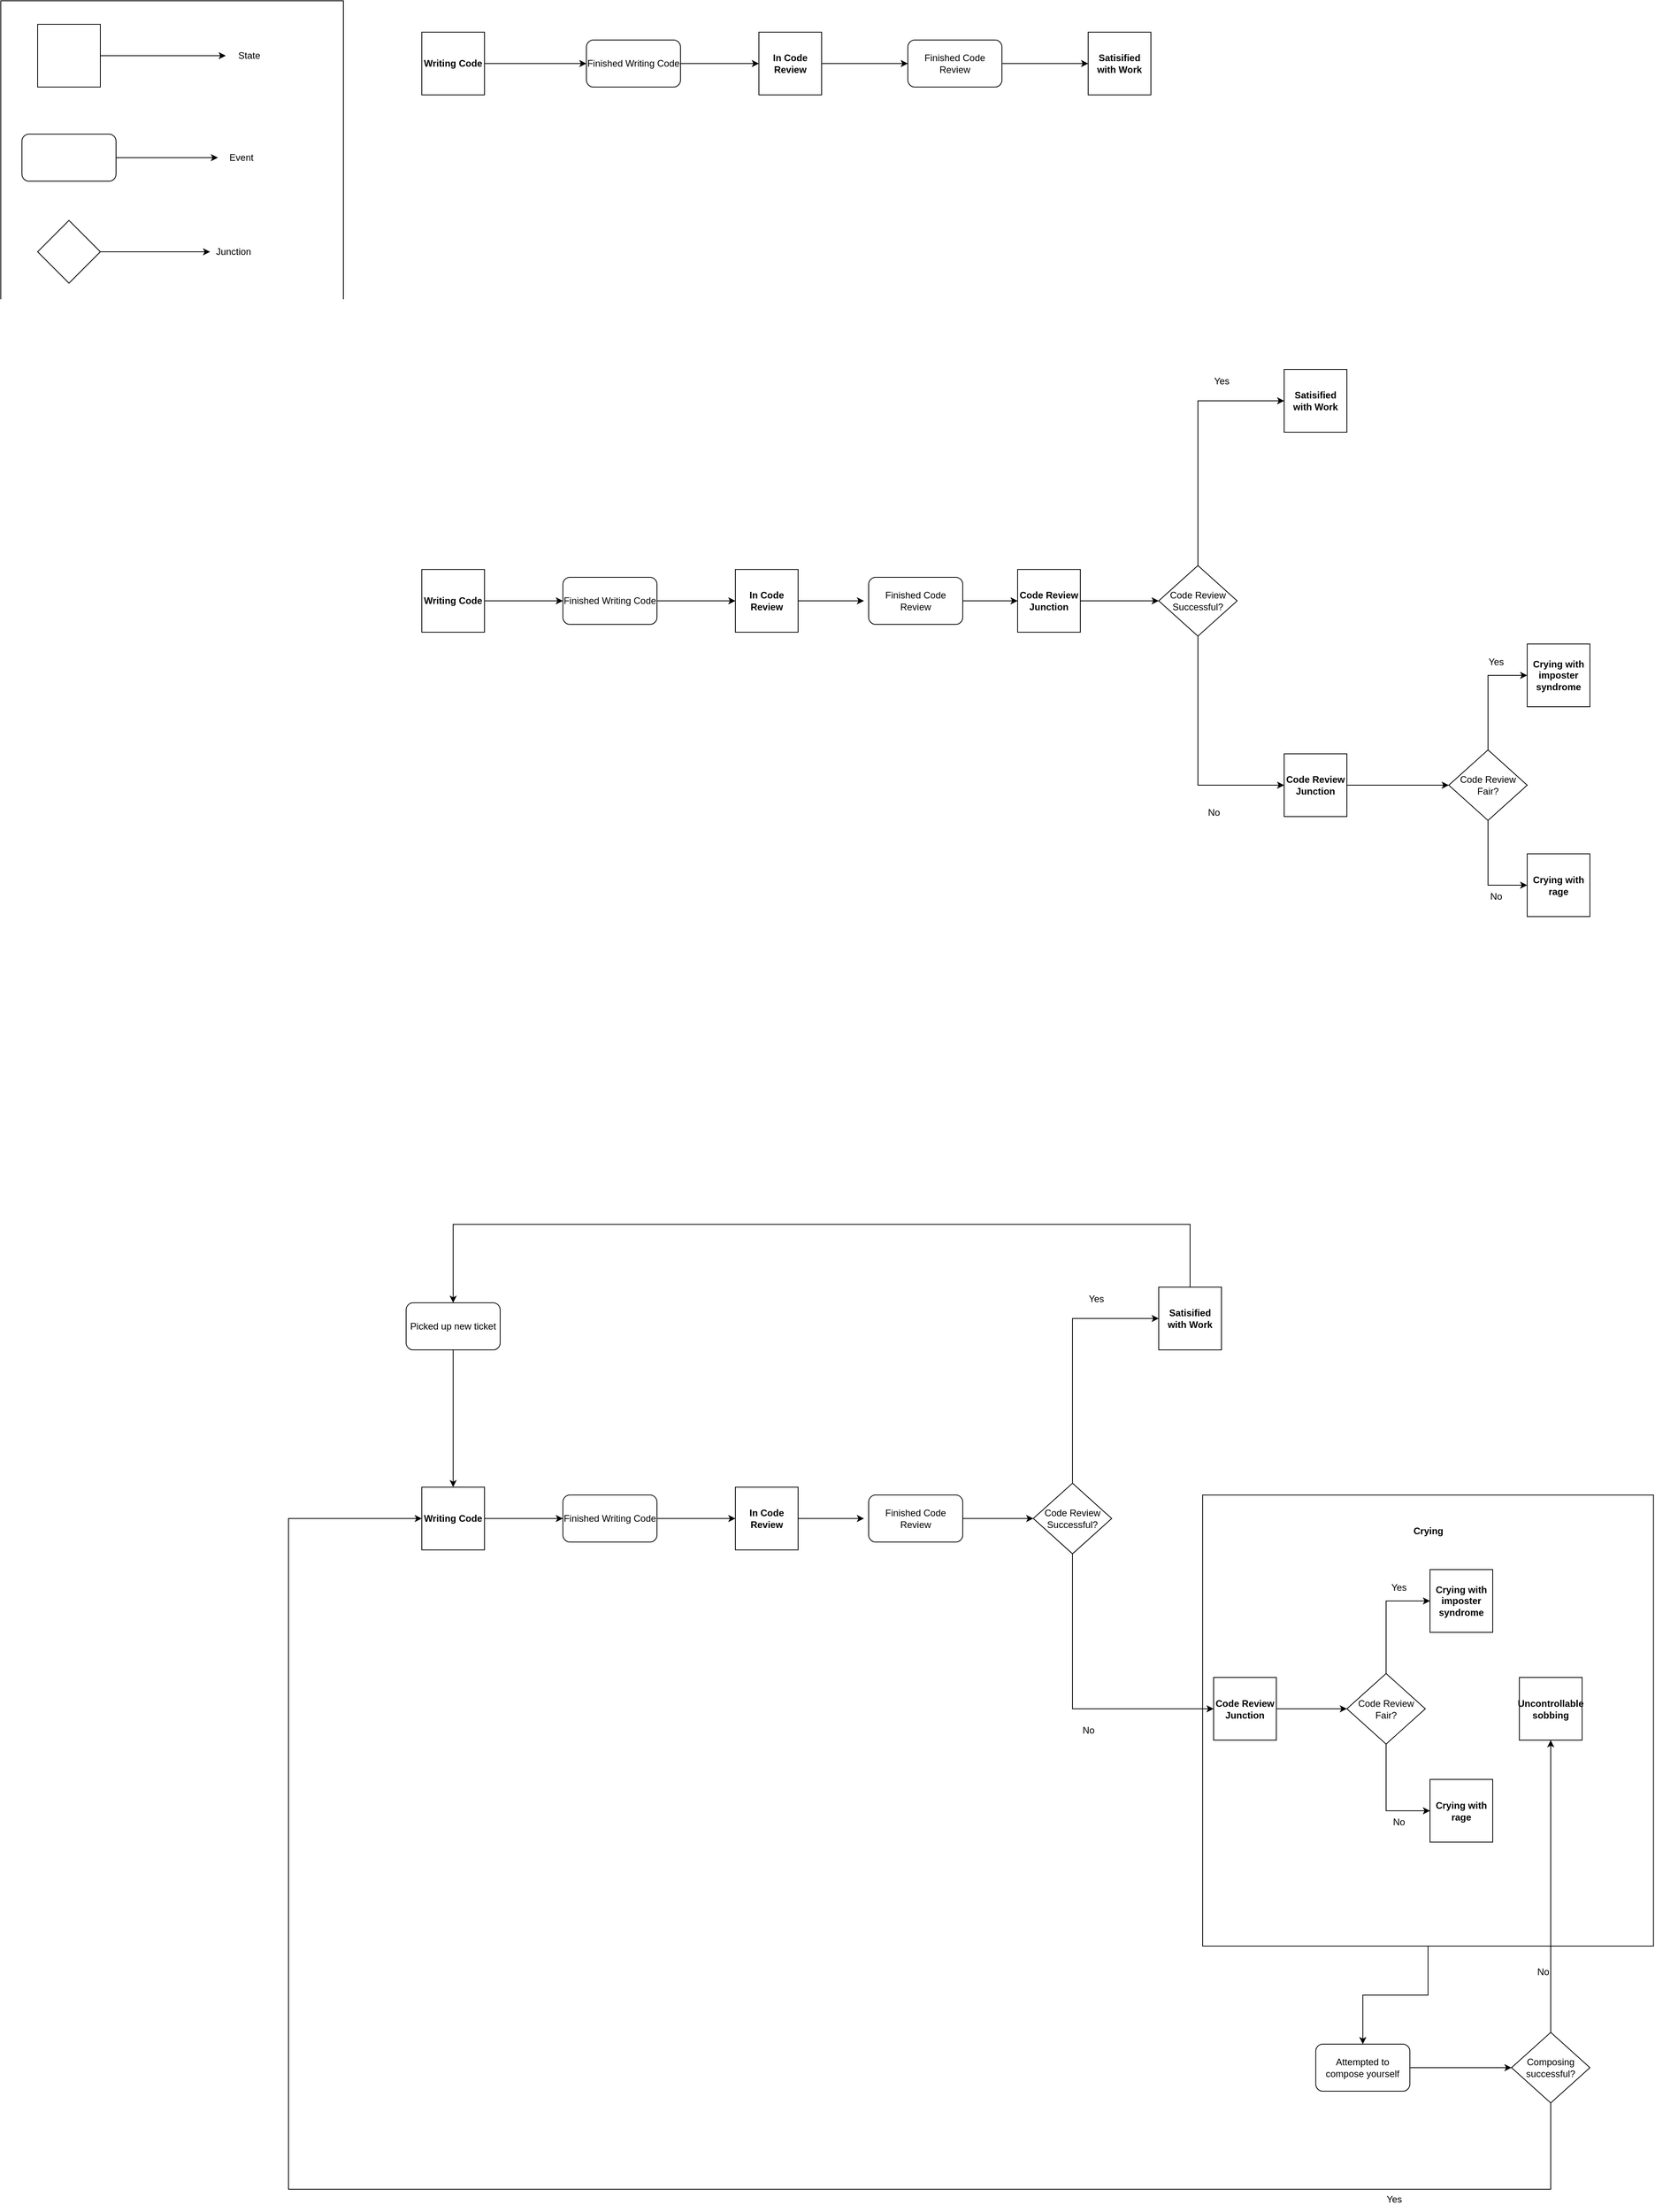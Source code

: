 <mxfile version="26.0.4">
  <diagram name="Page-1" id="OuMtxg74HjVi-x-dxH5C">
    <mxGraphModel dx="2405" dy="871" grid="1" gridSize="10" guides="1" tooltips="1" connect="1" arrows="1" fold="1" page="1" pageScale="1" pageWidth="827" pageHeight="1169" math="0" shadow="0">
      <root>
        <mxCell id="0" />
        <mxCell id="1" parent="0" />
        <mxCell id="ACHTH9EjudBSf4j1NXEr-1" style="edgeStyle=orthogonalEdgeStyle;rounded=0;orthogonalLoop=1;jettySize=auto;html=1;" edge="1" parent="1" source="xmKtAeigKxc1TSvzVXQp-23" target="xmKtAeigKxc1TSvzVXQp-29">
          <mxGeometry relative="1" as="geometry" />
        </mxCell>
        <mxCell id="xmKtAeigKxc1TSvzVXQp-23" value="" style="whiteSpace=wrap;html=1;aspect=fixed;" parent="1" vertex="1">
          <mxGeometry x="706" y="1904.92" width="575.08" height="575.08" as="geometry" />
        </mxCell>
        <mxCell id="gVkeO_0IxKsSzu1mOyWm-80" style="edgeStyle=orthogonalEdgeStyle;rounded=0;orthogonalLoop=1;jettySize=auto;html=1;" parent="1" source="gVkeO_0IxKsSzu1mOyWm-50" target="gVkeO_0IxKsSzu1mOyWm-78" edge="1">
          <mxGeometry relative="1" as="geometry" />
        </mxCell>
        <mxCell id="gVkeO_0IxKsSzu1mOyWm-50" value="&lt;b&gt;Writing Code&lt;/b&gt;" style="whiteSpace=wrap;html=1;aspect=fixed;" parent="1" vertex="1">
          <mxGeometry x="-290" y="725" width="80" height="80" as="geometry" />
        </mxCell>
        <mxCell id="gVkeO_0IxKsSzu1mOyWm-64" style="edgeStyle=orthogonalEdgeStyle;rounded=0;orthogonalLoop=1;jettySize=auto;html=1;" parent="1" source="gVkeO_0IxKsSzu1mOyWm-61" target="gVkeO_0IxKsSzu1mOyWm-63" edge="1">
          <mxGeometry relative="1" as="geometry" />
        </mxCell>
        <mxCell id="gVkeO_0IxKsSzu1mOyWm-61" value="&lt;b&gt;Writing Code&lt;/b&gt;" style="whiteSpace=wrap;html=1;aspect=fixed;" parent="1" vertex="1">
          <mxGeometry x="-290" y="40" width="80" height="80" as="geometry" />
        </mxCell>
        <mxCell id="gVkeO_0IxKsSzu1mOyWm-68" style="edgeStyle=orthogonalEdgeStyle;rounded=0;orthogonalLoop=1;jettySize=auto;html=1;entryX=0;entryY=0.5;entryDx=0;entryDy=0;" parent="1" source="gVkeO_0IxKsSzu1mOyWm-63" target="gVkeO_0IxKsSzu1mOyWm-67" edge="1">
          <mxGeometry relative="1" as="geometry" />
        </mxCell>
        <mxCell id="gVkeO_0IxKsSzu1mOyWm-63" value="Finished Writing Code" style="rounded=1;whiteSpace=wrap;html=1;" parent="1" vertex="1">
          <mxGeometry x="-80" y="50" width="120" height="60" as="geometry" />
        </mxCell>
        <mxCell id="gVkeO_0IxKsSzu1mOyWm-70" style="edgeStyle=orthogonalEdgeStyle;rounded=0;orthogonalLoop=1;jettySize=auto;html=1;" parent="1" source="gVkeO_0IxKsSzu1mOyWm-67" edge="1">
          <mxGeometry relative="1" as="geometry">
            <mxPoint x="330" y="80" as="targetPoint" />
          </mxGeometry>
        </mxCell>
        <mxCell id="gVkeO_0IxKsSzu1mOyWm-67" value="&lt;b&gt;In Code Review&lt;/b&gt;" style="whiteSpace=wrap;html=1;aspect=fixed;" parent="1" vertex="1">
          <mxGeometry x="140" y="40" width="80" height="80" as="geometry" />
        </mxCell>
        <mxCell id="gVkeO_0IxKsSzu1mOyWm-72" style="edgeStyle=orthogonalEdgeStyle;rounded=0;orthogonalLoop=1;jettySize=auto;html=1;entryX=0;entryY=0.5;entryDx=0;entryDy=0;" parent="1" source="gVkeO_0IxKsSzu1mOyWm-71" target="gVkeO_0IxKsSzu1mOyWm-73" edge="1">
          <mxGeometry relative="1" as="geometry">
            <mxPoint x="560" y="80" as="targetPoint" />
          </mxGeometry>
        </mxCell>
        <mxCell id="gVkeO_0IxKsSzu1mOyWm-71" value="Finished Code Review" style="rounded=1;whiteSpace=wrap;html=1;" parent="1" vertex="1">
          <mxGeometry x="330" y="50" width="120" height="60" as="geometry" />
        </mxCell>
        <mxCell id="gVkeO_0IxKsSzu1mOyWm-73" value="&lt;b&gt;Satisified with Work&lt;/b&gt;" style="whiteSpace=wrap;html=1;aspect=fixed;" parent="1" vertex="1">
          <mxGeometry x="560" y="40" width="80" height="80" as="geometry" />
        </mxCell>
        <mxCell id="gVkeO_0IxKsSzu1mOyWm-77" style="edgeStyle=orthogonalEdgeStyle;rounded=0;orthogonalLoop=1;jettySize=auto;html=1;entryX=0;entryY=0.5;entryDx=0;entryDy=0;" parent="1" source="gVkeO_0IxKsSzu1mOyWm-78" target="gVkeO_0IxKsSzu1mOyWm-79" edge="1">
          <mxGeometry relative="1" as="geometry" />
        </mxCell>
        <mxCell id="gVkeO_0IxKsSzu1mOyWm-78" value="Finished Writing Code" style="rounded=1;whiteSpace=wrap;html=1;" parent="1" vertex="1">
          <mxGeometry x="-110" y="735" width="120" height="60" as="geometry" />
        </mxCell>
        <mxCell id="gVkeO_0IxKsSzu1mOyWm-79" value="&lt;b&gt;In Code Review&lt;/b&gt;" style="whiteSpace=wrap;html=1;aspect=fixed;" parent="1" vertex="1">
          <mxGeometry x="110" y="725" width="80" height="80" as="geometry" />
        </mxCell>
        <mxCell id="gVkeO_0IxKsSzu1mOyWm-89" style="edgeStyle=orthogonalEdgeStyle;rounded=0;orthogonalLoop=1;jettySize=auto;html=1;entryX=0;entryY=0.5;entryDx=0;entryDy=0;exitX=0.5;exitY=0;exitDx=0;exitDy=0;" parent="1" source="gVkeO_0IxKsSzu1mOyWm-81" target="gVkeO_0IxKsSzu1mOyWm-85" edge="1">
          <mxGeometry relative="1" as="geometry" />
        </mxCell>
        <mxCell id="gVkeO_0IxKsSzu1mOyWm-90" style="edgeStyle=orthogonalEdgeStyle;rounded=0;orthogonalLoop=1;jettySize=auto;html=1;entryX=0;entryY=0.5;entryDx=0;entryDy=0;exitX=0.5;exitY=1;exitDx=0;exitDy=0;" parent="1" source="gVkeO_0IxKsSzu1mOyWm-81" target="_tHCzICTnpLp-yMGqVA8-5" edge="1">
          <mxGeometry relative="1" as="geometry">
            <mxPoint x="764" y="1017.5" as="targetPoint" />
          </mxGeometry>
        </mxCell>
        <mxCell id="gVkeO_0IxKsSzu1mOyWm-81" value="Code Review Successful?" style="rhombus;whiteSpace=wrap;html=1;" parent="1" vertex="1">
          <mxGeometry x="650" y="720" width="100" height="90" as="geometry" />
        </mxCell>
        <mxCell id="gVkeO_0IxKsSzu1mOyWm-88" style="edgeStyle=orthogonalEdgeStyle;rounded=0;orthogonalLoop=1;jettySize=auto;html=1;entryX=0;entryY=0.5;entryDx=0;entryDy=0;" parent="1" source="gVkeO_0IxKsSzu1mOyWm-84" target="_tHCzICTnpLp-yMGqVA8-1" edge="1">
          <mxGeometry relative="1" as="geometry" />
        </mxCell>
        <mxCell id="gVkeO_0IxKsSzu1mOyWm-84" value="Finished Code Review" style="rounded=1;whiteSpace=wrap;html=1;" parent="1" vertex="1">
          <mxGeometry x="280" y="735" width="120" height="60" as="geometry" />
        </mxCell>
        <mxCell id="gVkeO_0IxKsSzu1mOyWm-85" value="&lt;b&gt;Satisified with Work&lt;/b&gt;" style="whiteSpace=wrap;html=1;aspect=fixed;" parent="1" vertex="1">
          <mxGeometry x="810" y="470" width="80" height="80" as="geometry" />
        </mxCell>
        <mxCell id="gVkeO_0IxKsSzu1mOyWm-86" style="edgeStyle=orthogonalEdgeStyle;rounded=0;orthogonalLoop=1;jettySize=auto;html=1;entryX=-0.05;entryY=0.5;entryDx=0;entryDy=0;entryPerimeter=0;" parent="1" source="gVkeO_0IxKsSzu1mOyWm-79" target="gVkeO_0IxKsSzu1mOyWm-84" edge="1">
          <mxGeometry relative="1" as="geometry" />
        </mxCell>
        <mxCell id="gVkeO_0IxKsSzu1mOyWm-96" style="edgeStyle=orthogonalEdgeStyle;rounded=0;orthogonalLoop=1;jettySize=auto;html=1;entryX=0;entryY=0.5;entryDx=0;entryDy=0;exitX=0.5;exitY=0;exitDx=0;exitDy=0;" parent="1" source="gVkeO_0IxKsSzu1mOyWm-94" target="gVkeO_0IxKsSzu1mOyWm-95" edge="1">
          <mxGeometry relative="1" as="geometry" />
        </mxCell>
        <mxCell id="gVkeO_0IxKsSzu1mOyWm-102" style="edgeStyle=orthogonalEdgeStyle;rounded=0;orthogonalLoop=1;jettySize=auto;html=1;entryX=0;entryY=0.5;entryDx=0;entryDy=0;exitX=0.5;exitY=1;exitDx=0;exitDy=0;" parent="1" source="gVkeO_0IxKsSzu1mOyWm-94" target="gVkeO_0IxKsSzu1mOyWm-100" edge="1">
          <mxGeometry relative="1" as="geometry" />
        </mxCell>
        <mxCell id="gVkeO_0IxKsSzu1mOyWm-94" value="Code Review Fair?" style="rhombus;whiteSpace=wrap;html=1;" parent="1" vertex="1">
          <mxGeometry x="1020" y="955" width="100" height="90" as="geometry" />
        </mxCell>
        <mxCell id="gVkeO_0IxKsSzu1mOyWm-95" value="&lt;b&gt;Crying with imposter syndrome&lt;/b&gt;" style="whiteSpace=wrap;html=1;aspect=fixed;" parent="1" vertex="1">
          <mxGeometry x="1120" y="820" width="80" height="80" as="geometry" />
        </mxCell>
        <mxCell id="gVkeO_0IxKsSzu1mOyWm-97" value="Yes" style="text;html=1;align=center;verticalAlign=middle;resizable=0;points=[];autosize=1;strokeColor=none;fillColor=none;" parent="1" vertex="1">
          <mxGeometry x="710" y="470" width="40" height="30" as="geometry" />
        </mxCell>
        <mxCell id="gVkeO_0IxKsSzu1mOyWm-98" value="No" style="text;html=1;align=center;verticalAlign=middle;resizable=0;points=[];autosize=1;strokeColor=none;fillColor=none;" parent="1" vertex="1">
          <mxGeometry x="700" y="1020" width="40" height="30" as="geometry" />
        </mxCell>
        <mxCell id="gVkeO_0IxKsSzu1mOyWm-99" value="Yes" style="text;html=1;align=center;verticalAlign=middle;resizable=0;points=[];autosize=1;strokeColor=none;fillColor=none;" parent="1" vertex="1">
          <mxGeometry x="1060" y="827.5" width="40" height="30" as="geometry" />
        </mxCell>
        <mxCell id="gVkeO_0IxKsSzu1mOyWm-100" value="&lt;b&gt;Crying with rage&lt;/b&gt;" style="whiteSpace=wrap;html=1;aspect=fixed;" parent="1" vertex="1">
          <mxGeometry x="1120" y="1087.5" width="80" height="80" as="geometry" />
        </mxCell>
        <mxCell id="gVkeO_0IxKsSzu1mOyWm-103" value="No" style="text;html=1;align=center;verticalAlign=middle;resizable=0;points=[];autosize=1;strokeColor=none;fillColor=none;" parent="1" vertex="1">
          <mxGeometry x="1060" y="1126.5" width="40" height="30" as="geometry" />
        </mxCell>
        <mxCell id="xmKtAeigKxc1TSvzVXQp-2" style="edgeStyle=orthogonalEdgeStyle;rounded=0;orthogonalLoop=1;jettySize=auto;html=1;" parent="1" source="xmKtAeigKxc1TSvzVXQp-3" target="xmKtAeigKxc1TSvzVXQp-5" edge="1">
          <mxGeometry relative="1" as="geometry" />
        </mxCell>
        <mxCell id="xmKtAeigKxc1TSvzVXQp-3" value="&lt;b&gt;Writing Code&lt;/b&gt;" style="whiteSpace=wrap;html=1;aspect=fixed;" parent="1" vertex="1">
          <mxGeometry x="-290" y="1894.92" width="80" height="80" as="geometry" />
        </mxCell>
        <mxCell id="xmKtAeigKxc1TSvzVXQp-4" style="edgeStyle=orthogonalEdgeStyle;rounded=0;orthogonalLoop=1;jettySize=auto;html=1;entryX=0;entryY=0.5;entryDx=0;entryDy=0;" parent="1" source="xmKtAeigKxc1TSvzVXQp-5" target="xmKtAeigKxc1TSvzVXQp-6" edge="1">
          <mxGeometry relative="1" as="geometry" />
        </mxCell>
        <mxCell id="xmKtAeigKxc1TSvzVXQp-5" value="Finished Writing Code" style="rounded=1;whiteSpace=wrap;html=1;" parent="1" vertex="1">
          <mxGeometry x="-110" y="1904.92" width="120" height="60" as="geometry" />
        </mxCell>
        <mxCell id="xmKtAeigKxc1TSvzVXQp-6" value="&lt;b&gt;In Code Review&lt;/b&gt;" style="whiteSpace=wrap;html=1;aspect=fixed;" parent="1" vertex="1">
          <mxGeometry x="110" y="1894.92" width="80" height="80" as="geometry" />
        </mxCell>
        <mxCell id="xmKtAeigKxc1TSvzVXQp-7" style="edgeStyle=orthogonalEdgeStyle;rounded=0;orthogonalLoop=1;jettySize=auto;html=1;entryX=0;entryY=0.5;entryDx=0;entryDy=0;exitX=0.5;exitY=0;exitDx=0;exitDy=0;" parent="1" source="xmKtAeigKxc1TSvzVXQp-9" target="xmKtAeigKxc1TSvzVXQp-12" edge="1">
          <mxGeometry relative="1" as="geometry" />
        </mxCell>
        <mxCell id="xmKtAeigKxc1TSvzVXQp-8" style="edgeStyle=orthogonalEdgeStyle;rounded=0;orthogonalLoop=1;jettySize=auto;html=1;entryX=0;entryY=0.5;entryDx=0;entryDy=0;exitX=0.5;exitY=1;exitDx=0;exitDy=0;" parent="1" source="xmKtAeigKxc1TSvzVXQp-9" target="_tHCzICTnpLp-yMGqVA8-3" edge="1">
          <mxGeometry relative="1" as="geometry">
            <mxPoint x="604" y="2187.42" as="targetPoint" />
          </mxGeometry>
        </mxCell>
        <mxCell id="xmKtAeigKxc1TSvzVXQp-9" value="Code Review Successful?" style="rhombus;whiteSpace=wrap;html=1;" parent="1" vertex="1">
          <mxGeometry x="490" y="1889.92" width="100" height="90" as="geometry" />
        </mxCell>
        <mxCell id="xmKtAeigKxc1TSvzVXQp-10" style="edgeStyle=orthogonalEdgeStyle;rounded=0;orthogonalLoop=1;jettySize=auto;html=1;entryX=0;entryY=0.5;entryDx=0;entryDy=0;" parent="1" source="xmKtAeigKxc1TSvzVXQp-11" target="xmKtAeigKxc1TSvzVXQp-9" edge="1">
          <mxGeometry relative="1" as="geometry" />
        </mxCell>
        <mxCell id="xmKtAeigKxc1TSvzVXQp-11" value="Finished Code Review" style="rounded=1;whiteSpace=wrap;html=1;" parent="1" vertex="1">
          <mxGeometry x="280" y="1904.92" width="120" height="60" as="geometry" />
        </mxCell>
        <mxCell id="xmKtAeigKxc1TSvzVXQp-26" style="edgeStyle=orthogonalEdgeStyle;rounded=0;orthogonalLoop=1;jettySize=auto;html=1;entryX=0.5;entryY=0;entryDx=0;entryDy=0;" parent="1" source="xmKtAeigKxc1TSvzVXQp-12" target="xmKtAeigKxc1TSvzVXQp-25" edge="1">
          <mxGeometry relative="1" as="geometry">
            <Array as="points">
              <mxPoint x="690" y="1559.92" />
              <mxPoint x="-250" y="1559.92" />
            </Array>
          </mxGeometry>
        </mxCell>
        <mxCell id="xmKtAeigKxc1TSvzVXQp-12" value="&lt;b&gt;Satisified with Work&lt;/b&gt;" style="whiteSpace=wrap;html=1;aspect=fixed;" parent="1" vertex="1">
          <mxGeometry x="650" y="1639.92" width="80" height="80" as="geometry" />
        </mxCell>
        <mxCell id="xmKtAeigKxc1TSvzVXQp-13" style="edgeStyle=orthogonalEdgeStyle;rounded=0;orthogonalLoop=1;jettySize=auto;html=1;entryX=-0.05;entryY=0.5;entryDx=0;entryDy=0;entryPerimeter=0;" parent="1" source="xmKtAeigKxc1TSvzVXQp-6" target="xmKtAeigKxc1TSvzVXQp-11" edge="1">
          <mxGeometry relative="1" as="geometry" />
        </mxCell>
        <mxCell id="xmKtAeigKxc1TSvzVXQp-14" style="edgeStyle=orthogonalEdgeStyle;rounded=0;orthogonalLoop=1;jettySize=auto;html=1;entryX=0;entryY=0.5;entryDx=0;entryDy=0;exitX=0.5;exitY=0;exitDx=0;exitDy=0;" parent="1" source="xmKtAeigKxc1TSvzVXQp-16" target="xmKtAeigKxc1TSvzVXQp-17" edge="1">
          <mxGeometry relative="1" as="geometry" />
        </mxCell>
        <mxCell id="xmKtAeigKxc1TSvzVXQp-15" style="edgeStyle=orthogonalEdgeStyle;rounded=0;orthogonalLoop=1;jettySize=auto;html=1;entryX=0;entryY=0.5;entryDx=0;entryDy=0;exitX=0.5;exitY=1;exitDx=0;exitDy=0;" parent="1" source="xmKtAeigKxc1TSvzVXQp-16" target="xmKtAeigKxc1TSvzVXQp-21" edge="1">
          <mxGeometry relative="1" as="geometry" />
        </mxCell>
        <mxCell id="xmKtAeigKxc1TSvzVXQp-16" value="Code Review Fair?" style="rhombus;whiteSpace=wrap;html=1;" parent="1" vertex="1">
          <mxGeometry x="890" y="2132.5" width="100" height="90" as="geometry" />
        </mxCell>
        <mxCell id="xmKtAeigKxc1TSvzVXQp-17" value="&lt;b&gt;Crying with imposter syndrome&lt;/b&gt;" style="whiteSpace=wrap;html=1;aspect=fixed;" parent="1" vertex="1">
          <mxGeometry x="996" y="2000" width="80" height="80" as="geometry" />
        </mxCell>
        <mxCell id="xmKtAeigKxc1TSvzVXQp-18" value="Yes" style="text;html=1;align=center;verticalAlign=middle;resizable=0;points=[];autosize=1;strokeColor=none;fillColor=none;" parent="1" vertex="1">
          <mxGeometry x="550" y="1639.92" width="40" height="30" as="geometry" />
        </mxCell>
        <mxCell id="xmKtAeigKxc1TSvzVXQp-19" value="No" style="text;html=1;align=center;verticalAlign=middle;resizable=0;points=[];autosize=1;strokeColor=none;fillColor=none;" parent="1" vertex="1">
          <mxGeometry x="540" y="2189.92" width="40" height="30" as="geometry" />
        </mxCell>
        <mxCell id="xmKtAeigKxc1TSvzVXQp-20" value="Yes" style="text;html=1;align=center;verticalAlign=middle;resizable=0;points=[];autosize=1;strokeColor=none;fillColor=none;" parent="1" vertex="1">
          <mxGeometry x="936" y="2007.5" width="40" height="30" as="geometry" />
        </mxCell>
        <mxCell id="xmKtAeigKxc1TSvzVXQp-21" value="&lt;b&gt;Crying with rage&lt;/b&gt;" style="whiteSpace=wrap;html=1;aspect=fixed;" parent="1" vertex="1">
          <mxGeometry x="996" y="2267.5" width="80" height="80" as="geometry" />
        </mxCell>
        <mxCell id="xmKtAeigKxc1TSvzVXQp-22" value="No" style="text;html=1;align=center;verticalAlign=middle;resizable=0;points=[];autosize=1;strokeColor=none;fillColor=none;" parent="1" vertex="1">
          <mxGeometry x="936" y="2306.5" width="40" height="30" as="geometry" />
        </mxCell>
        <mxCell id="xmKtAeigKxc1TSvzVXQp-27" style="edgeStyle=orthogonalEdgeStyle;rounded=0;orthogonalLoop=1;jettySize=auto;html=1;" parent="1" source="xmKtAeigKxc1TSvzVXQp-25" target="xmKtAeigKxc1TSvzVXQp-3" edge="1">
          <mxGeometry relative="1" as="geometry" />
        </mxCell>
        <mxCell id="xmKtAeigKxc1TSvzVXQp-25" value="Picked up new ticket" style="rounded=1;whiteSpace=wrap;html=1;" parent="1" vertex="1">
          <mxGeometry x="-310" y="1659.92" width="120" height="60" as="geometry" />
        </mxCell>
        <mxCell id="xmKtAeigKxc1TSvzVXQp-39" style="edgeStyle=orthogonalEdgeStyle;rounded=0;orthogonalLoop=1;jettySize=auto;html=1;entryX=0;entryY=0.5;entryDx=0;entryDy=0;" parent="1" source="xmKtAeigKxc1TSvzVXQp-29" target="xmKtAeigKxc1TSvzVXQp-38" edge="1">
          <mxGeometry relative="1" as="geometry" />
        </mxCell>
        <mxCell id="xmKtAeigKxc1TSvzVXQp-29" value="Attempted to compose yourself" style="rounded=1;whiteSpace=wrap;html=1;" parent="1" vertex="1">
          <mxGeometry x="850.29" y="2605" width="120" height="60" as="geometry" />
        </mxCell>
        <mxCell id="xmKtAeigKxc1TSvzVXQp-30" value="&lt;b&gt;Crying&lt;/b&gt;" style="text;html=1;align=center;verticalAlign=middle;whiteSpace=wrap;rounded=0;" parent="1" vertex="1">
          <mxGeometry x="964" y="1935.92" width="60" height="30" as="geometry" />
        </mxCell>
        <mxCell id="ACHTH9EjudBSf4j1NXEr-2" style="edgeStyle=orthogonalEdgeStyle;rounded=0;orthogonalLoop=1;jettySize=auto;html=1;entryX=0;entryY=0.5;entryDx=0;entryDy=0;" edge="1" parent="1" source="xmKtAeigKxc1TSvzVXQp-38" target="xmKtAeigKxc1TSvzVXQp-3">
          <mxGeometry relative="1" as="geometry">
            <mxPoint x="-170" y="2141.538" as="targetPoint" />
            <Array as="points">
              <mxPoint x="1150" y="2790" />
              <mxPoint x="-460" y="2790" />
              <mxPoint x="-460" y="1935" />
            </Array>
          </mxGeometry>
        </mxCell>
        <mxCell id="ACHTH9EjudBSf4j1NXEr-4" style="edgeStyle=orthogonalEdgeStyle;rounded=0;orthogonalLoop=1;jettySize=auto;html=1;entryX=0.5;entryY=1;entryDx=0;entryDy=0;" edge="1" parent="1" source="xmKtAeigKxc1TSvzVXQp-38" target="xmKtAeigKxc1TSvzVXQp-45">
          <mxGeometry relative="1" as="geometry" />
        </mxCell>
        <mxCell id="xmKtAeigKxc1TSvzVXQp-38" value="Composing successful?" style="rhombus;whiteSpace=wrap;html=1;" parent="1" vertex="1">
          <mxGeometry x="1100" y="2590" width="100" height="90" as="geometry" />
        </mxCell>
        <mxCell id="xmKtAeigKxc1TSvzVXQp-45" value="&lt;b&gt;Uncontrollable sobbing&lt;/b&gt;" style="whiteSpace=wrap;html=1;aspect=fixed;" parent="1" vertex="1">
          <mxGeometry x="1110" y="2137.5" width="80" height="80" as="geometry" />
        </mxCell>
        <mxCell id="_tHCzICTnpLp-yMGqVA8-2" style="edgeStyle=orthogonalEdgeStyle;rounded=0;orthogonalLoop=1;jettySize=auto;html=1;entryX=0;entryY=0.5;entryDx=0;entryDy=0;" parent="1" source="_tHCzICTnpLp-yMGqVA8-1" target="gVkeO_0IxKsSzu1mOyWm-81" edge="1">
          <mxGeometry relative="1" as="geometry" />
        </mxCell>
        <mxCell id="_tHCzICTnpLp-yMGqVA8-1" value="&lt;b&gt;Code Review Junction&lt;/b&gt;" style="whiteSpace=wrap;html=1;aspect=fixed;" parent="1" vertex="1">
          <mxGeometry x="470" y="725" width="80" height="80" as="geometry" />
        </mxCell>
        <mxCell id="_tHCzICTnpLp-yMGqVA8-4" style="edgeStyle=orthogonalEdgeStyle;rounded=0;orthogonalLoop=1;jettySize=auto;html=1;entryX=0;entryY=0.5;entryDx=0;entryDy=0;" parent="1" source="_tHCzICTnpLp-yMGqVA8-3" target="xmKtAeigKxc1TSvzVXQp-16" edge="1">
          <mxGeometry relative="1" as="geometry" />
        </mxCell>
        <mxCell id="_tHCzICTnpLp-yMGqVA8-3" value="&lt;b&gt;Code Review Junction&lt;/b&gt;" style="whiteSpace=wrap;html=1;aspect=fixed;" parent="1" vertex="1">
          <mxGeometry x="720" y="2137.5" width="80" height="80" as="geometry" />
        </mxCell>
        <mxCell id="_tHCzICTnpLp-yMGqVA8-6" style="edgeStyle=orthogonalEdgeStyle;rounded=0;orthogonalLoop=1;jettySize=auto;html=1;entryX=0;entryY=0.5;entryDx=0;entryDy=0;" parent="1" source="_tHCzICTnpLp-yMGqVA8-5" target="gVkeO_0IxKsSzu1mOyWm-94" edge="1">
          <mxGeometry relative="1" as="geometry" />
        </mxCell>
        <mxCell id="_tHCzICTnpLp-yMGqVA8-5" value="&lt;b&gt;Code Review Junction&lt;/b&gt;" style="whiteSpace=wrap;html=1;aspect=fixed;" parent="1" vertex="1">
          <mxGeometry x="810" y="960" width="80" height="80" as="geometry" />
        </mxCell>
        <mxCell id="_tHCzICTnpLp-yMGqVA8-10" value="" style="shape=document;whiteSpace=wrap;html=1;boundedLbl=1;" parent="1" vertex="1">
          <mxGeometry x="-827" width="437" height="590" as="geometry" />
        </mxCell>
        <mxCell id="_tHCzICTnpLp-yMGqVA8-13" style="edgeStyle=orthogonalEdgeStyle;rounded=0;orthogonalLoop=1;jettySize=auto;html=1;exitX=1;exitY=0.5;exitDx=0;exitDy=0;" parent="1" source="_tHCzICTnpLp-yMGqVA8-11" target="_tHCzICTnpLp-yMGqVA8-12" edge="1">
          <mxGeometry relative="1" as="geometry" />
        </mxCell>
        <mxCell id="_tHCzICTnpLp-yMGqVA8-11" value="" style="whiteSpace=wrap;html=1;aspect=fixed;" parent="1" vertex="1">
          <mxGeometry x="-780" y="30" width="80" height="80" as="geometry" />
        </mxCell>
        <mxCell id="_tHCzICTnpLp-yMGqVA8-12" value="State" style="text;html=1;align=center;verticalAlign=middle;whiteSpace=wrap;rounded=0;" parent="1" vertex="1">
          <mxGeometry x="-540" y="55" width="60" height="30" as="geometry" />
        </mxCell>
        <mxCell id="_tHCzICTnpLp-yMGqVA8-16" style="edgeStyle=orthogonalEdgeStyle;rounded=0;orthogonalLoop=1;jettySize=auto;html=1;exitX=1;exitY=0.5;exitDx=0;exitDy=0;entryX=0;entryY=0.5;entryDx=0;entryDy=0;" parent="1" source="_tHCzICTnpLp-yMGqVA8-14" target="_tHCzICTnpLp-yMGqVA8-15" edge="1">
          <mxGeometry relative="1" as="geometry" />
        </mxCell>
        <mxCell id="_tHCzICTnpLp-yMGqVA8-14" value="" style="rounded=1;whiteSpace=wrap;html=1;" parent="1" vertex="1">
          <mxGeometry x="-800" y="170" width="120" height="60" as="geometry" />
        </mxCell>
        <mxCell id="_tHCzICTnpLp-yMGqVA8-15" value="Event" style="text;html=1;align=center;verticalAlign=middle;whiteSpace=wrap;rounded=0;" parent="1" vertex="1">
          <mxGeometry x="-550" y="185" width="60" height="30" as="geometry" />
        </mxCell>
        <mxCell id="_tHCzICTnpLp-yMGqVA8-19" style="edgeStyle=orthogonalEdgeStyle;rounded=0;orthogonalLoop=1;jettySize=auto;html=1;exitX=1;exitY=0.5;exitDx=0;exitDy=0;entryX=0;entryY=0.5;entryDx=0;entryDy=0;" parent="1" source="_tHCzICTnpLp-yMGqVA8-17" target="_tHCzICTnpLp-yMGqVA8-18" edge="1">
          <mxGeometry relative="1" as="geometry" />
        </mxCell>
        <mxCell id="_tHCzICTnpLp-yMGqVA8-17" value="" style="rhombus;whiteSpace=wrap;html=1;" parent="1" vertex="1">
          <mxGeometry x="-780" y="280" width="80" height="80" as="geometry" />
        </mxCell>
        <mxCell id="_tHCzICTnpLp-yMGqVA8-18" value="Junction" style="text;html=1;align=center;verticalAlign=middle;whiteSpace=wrap;rounded=0;" parent="1" vertex="1">
          <mxGeometry x="-560" y="305" width="60" height="30" as="geometry" />
        </mxCell>
        <mxCell id="ACHTH9EjudBSf4j1NXEr-3" value="Yes" style="text;html=1;align=center;verticalAlign=middle;resizable=0;points=[];autosize=1;strokeColor=none;fillColor=none;" vertex="1" parent="1">
          <mxGeometry x="930" y="2788" width="40" height="30" as="geometry" />
        </mxCell>
        <mxCell id="ACHTH9EjudBSf4j1NXEr-5" value="No" style="text;html=1;align=center;verticalAlign=middle;resizable=0;points=[];autosize=1;strokeColor=none;fillColor=none;" vertex="1" parent="1">
          <mxGeometry x="1120" y="2498" width="40" height="30" as="geometry" />
        </mxCell>
      </root>
    </mxGraphModel>
  </diagram>
</mxfile>
